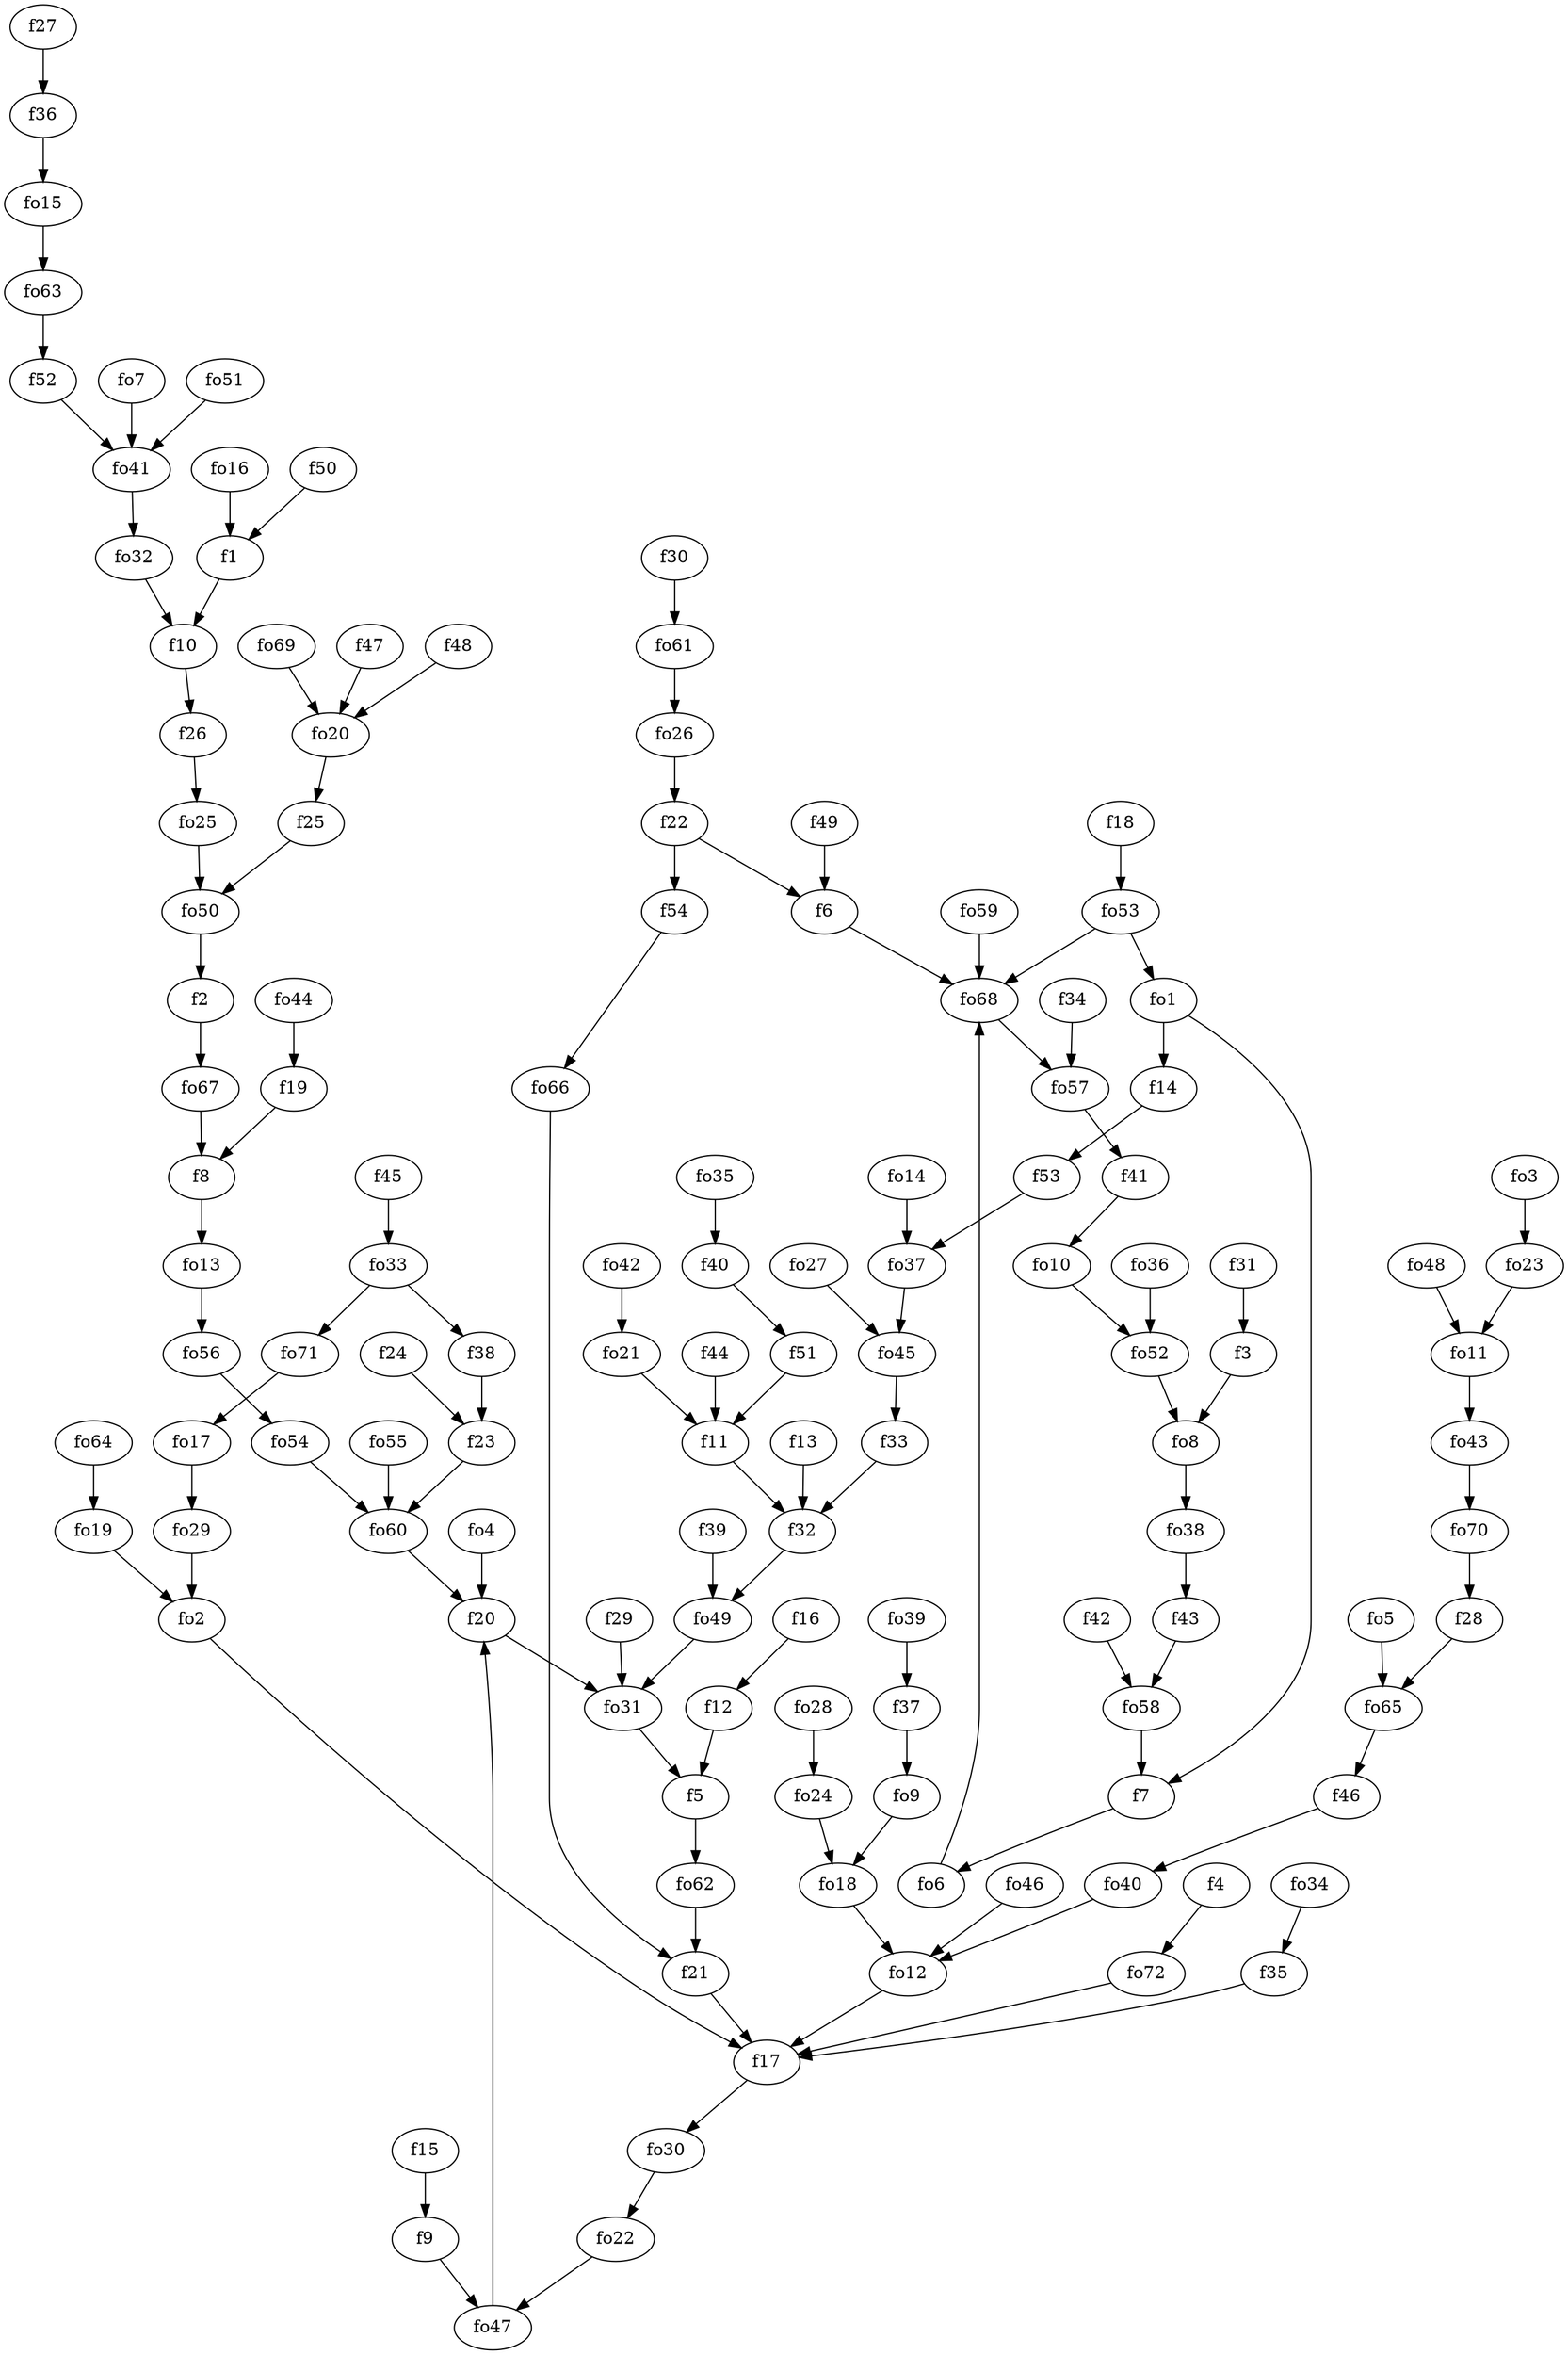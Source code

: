 strict digraph  {
f1;
f2;
f3;
f4;
f5;
f6;
f7;
f8;
f9;
f10;
f11;
f12;
f13;
f14;
f15;
f16;
f17;
f18;
f19;
f20;
f21;
f22;
f23;
f24;
f25;
f26;
f27;
f28;
f29;
f30;
f31;
f32;
f33;
f34;
f35;
f36;
f37;
f38;
f39;
f40;
f41;
f42;
f43;
f44;
f45;
f46;
f47;
f48;
f49;
f50;
f51;
f52;
f53;
f54;
fo1;
fo2;
fo3;
fo4;
fo5;
fo6;
fo7;
fo8;
fo9;
fo10;
fo11;
fo12;
fo13;
fo14;
fo15;
fo16;
fo17;
fo18;
fo19;
fo20;
fo21;
fo22;
fo23;
fo24;
fo25;
fo26;
fo27;
fo28;
fo29;
fo30;
fo31;
fo32;
fo33;
fo34;
fo35;
fo36;
fo37;
fo38;
fo39;
fo40;
fo41;
fo42;
fo43;
fo44;
fo45;
fo46;
fo47;
fo48;
fo49;
fo50;
fo51;
fo52;
fo53;
fo54;
fo55;
fo56;
fo57;
fo58;
fo59;
fo60;
fo61;
fo62;
fo63;
fo64;
fo65;
fo66;
fo67;
fo68;
fo69;
fo70;
fo71;
fo72;
f1 -> f10  [weight=2];
f2 -> fo67  [weight=2];
f3 -> fo8  [weight=2];
f4 -> fo72  [weight=2];
f5 -> fo62  [weight=2];
f6 -> fo68  [weight=2];
f7 -> fo6  [weight=2];
f8 -> fo13  [weight=2];
f9 -> fo47  [weight=2];
f10 -> f26  [weight=2];
f11 -> f32  [weight=2];
f12 -> f5  [weight=2];
f13 -> f32  [weight=2];
f14 -> f53  [weight=2];
f15 -> f9  [weight=2];
f16 -> f12  [weight=2];
f17 -> fo30  [weight=2];
f18 -> fo53  [weight=2];
f19 -> f8  [weight=2];
f20 -> fo31  [weight=2];
f21 -> f17  [weight=2];
f22 -> f6  [weight=2];
f22 -> f54  [weight=2];
f23 -> fo60  [weight=2];
f24 -> f23  [weight=2];
f25 -> fo50  [weight=2];
f26 -> fo25  [weight=2];
f27 -> f36  [weight=2];
f28 -> fo65  [weight=2];
f29 -> fo31  [weight=2];
f30 -> fo61  [weight=2];
f31 -> f3  [weight=2];
f32 -> fo49  [weight=2];
f33 -> f32  [weight=2];
f34 -> fo57  [weight=2];
f35 -> f17  [weight=2];
f36 -> fo15  [weight=2];
f37 -> fo9  [weight=2];
f38 -> f23  [weight=2];
f39 -> fo49  [weight=2];
f40 -> f51  [weight=2];
f41 -> fo10  [weight=2];
f42 -> fo58  [weight=2];
f43 -> fo58  [weight=2];
f44 -> f11  [weight=2];
f45 -> fo33  [weight=2];
f46 -> fo40  [weight=2];
f47 -> fo20  [weight=2];
f48 -> fo20  [weight=2];
f49 -> f6  [weight=2];
f50 -> f1  [weight=2];
f51 -> f11  [weight=2];
f52 -> fo41  [weight=2];
f53 -> fo37  [weight=2];
f54 -> fo66  [weight=2];
fo1 -> f14  [weight=2];
fo1 -> f7  [weight=2];
fo2 -> f17  [weight=2];
fo3 -> fo23  [weight=2];
fo4 -> f20  [weight=2];
fo5 -> fo65  [weight=2];
fo6 -> fo68  [weight=2];
fo7 -> fo41  [weight=2];
fo8 -> fo38  [weight=2];
fo9 -> fo18  [weight=2];
fo10 -> fo52  [weight=2];
fo11 -> fo43  [weight=2];
fo12 -> f17  [weight=2];
fo13 -> fo56  [weight=2];
fo14 -> fo37  [weight=2];
fo15 -> fo63  [weight=2];
fo16 -> f1  [weight=2];
fo17 -> fo29  [weight=2];
fo18 -> fo12  [weight=2];
fo19 -> fo2  [weight=2];
fo20 -> f25  [weight=2];
fo21 -> f11  [weight=2];
fo22 -> fo47  [weight=2];
fo23 -> fo11  [weight=2];
fo24 -> fo18  [weight=2];
fo25 -> fo50  [weight=2];
fo26 -> f22  [weight=2];
fo27 -> fo45  [weight=2];
fo28 -> fo24  [weight=2];
fo29 -> fo2  [weight=2];
fo30 -> fo22  [weight=2];
fo31 -> f5  [weight=2];
fo32 -> f10  [weight=2];
fo33 -> f38  [weight=2];
fo33 -> fo71  [weight=2];
fo34 -> f35  [weight=2];
fo35 -> f40  [weight=2];
fo36 -> fo52  [weight=2];
fo37 -> fo45  [weight=2];
fo38 -> f43  [weight=2];
fo39 -> f37  [weight=2];
fo40 -> fo12  [weight=2];
fo41 -> fo32  [weight=2];
fo42 -> fo21  [weight=2];
fo43 -> fo70  [weight=2];
fo44 -> f19  [weight=2];
fo45 -> f33  [weight=2];
fo46 -> fo12  [weight=2];
fo47 -> f20  [weight=2];
fo48 -> fo11  [weight=2];
fo49 -> fo31  [weight=2];
fo50 -> f2  [weight=2];
fo51 -> fo41  [weight=2];
fo52 -> fo8  [weight=2];
fo53 -> fo68  [weight=2];
fo53 -> fo1  [weight=2];
fo54 -> fo60  [weight=2];
fo55 -> fo60  [weight=2];
fo56 -> fo54  [weight=2];
fo57 -> f41  [weight=2];
fo58 -> f7  [weight=2];
fo59 -> fo68  [weight=2];
fo60 -> f20  [weight=2];
fo61 -> fo26  [weight=2];
fo62 -> f21  [weight=2];
fo63 -> f52  [weight=2];
fo64 -> fo19  [weight=2];
fo65 -> f46  [weight=2];
fo66 -> f21  [weight=2];
fo67 -> f8  [weight=2];
fo68 -> fo57  [weight=2];
fo69 -> fo20  [weight=2];
fo70 -> f28  [weight=2];
fo71 -> fo17  [weight=2];
fo72 -> f17  [weight=2];
}

